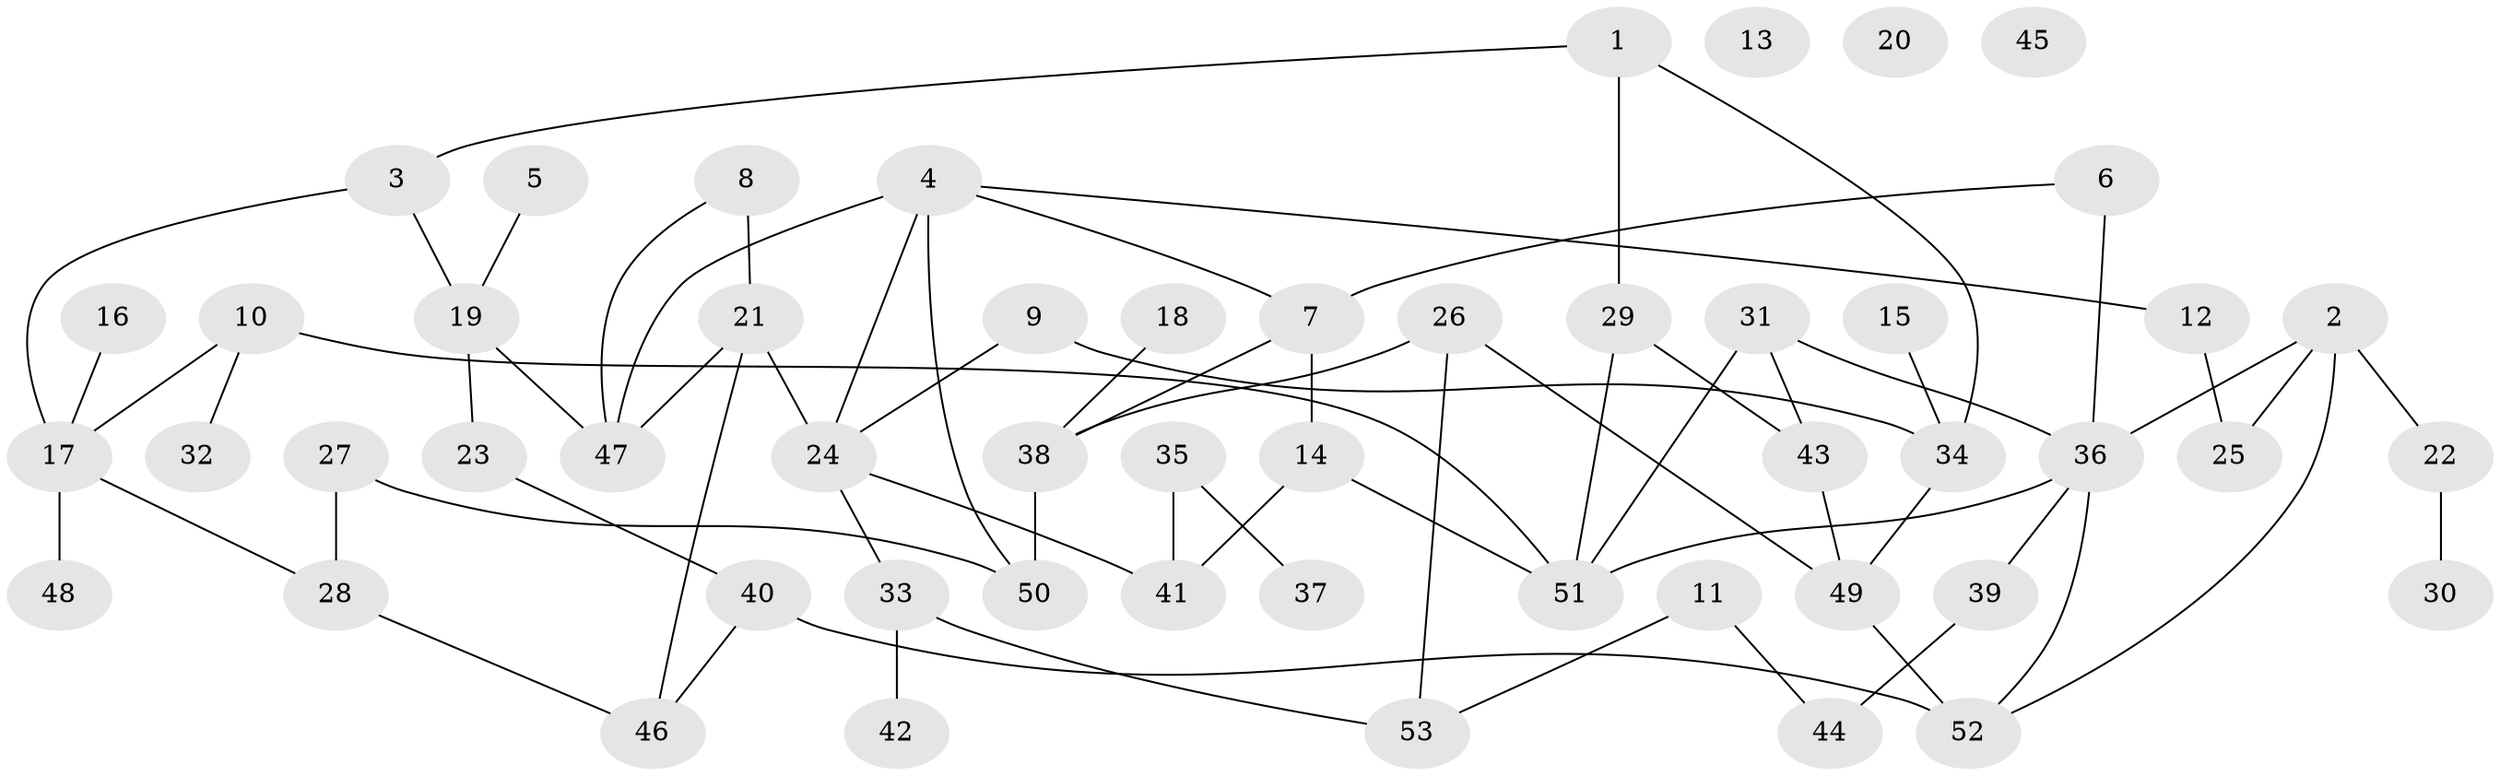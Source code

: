 // Generated by graph-tools (version 1.1) at 2025/12/03/09/25 04:12:55]
// undirected, 53 vertices, 70 edges
graph export_dot {
graph [start="1"]
  node [color=gray90,style=filled];
  1;
  2;
  3;
  4;
  5;
  6;
  7;
  8;
  9;
  10;
  11;
  12;
  13;
  14;
  15;
  16;
  17;
  18;
  19;
  20;
  21;
  22;
  23;
  24;
  25;
  26;
  27;
  28;
  29;
  30;
  31;
  32;
  33;
  34;
  35;
  36;
  37;
  38;
  39;
  40;
  41;
  42;
  43;
  44;
  45;
  46;
  47;
  48;
  49;
  50;
  51;
  52;
  53;
  1 -- 3;
  1 -- 29;
  1 -- 34;
  2 -- 22;
  2 -- 25;
  2 -- 36;
  2 -- 52;
  3 -- 17;
  3 -- 19;
  4 -- 7;
  4 -- 12;
  4 -- 24;
  4 -- 47;
  4 -- 50;
  5 -- 19;
  6 -- 7;
  6 -- 36;
  7 -- 14;
  7 -- 38;
  8 -- 21;
  8 -- 47;
  9 -- 24;
  9 -- 34;
  10 -- 17;
  10 -- 32;
  10 -- 51;
  11 -- 44;
  11 -- 53;
  12 -- 25;
  14 -- 41;
  14 -- 51;
  15 -- 34;
  16 -- 17;
  17 -- 28;
  17 -- 48;
  18 -- 38;
  19 -- 23;
  19 -- 47;
  21 -- 24;
  21 -- 46;
  21 -- 47;
  22 -- 30;
  23 -- 40;
  24 -- 33;
  24 -- 41;
  26 -- 38;
  26 -- 49;
  26 -- 53;
  27 -- 28;
  27 -- 50;
  28 -- 46;
  29 -- 43;
  29 -- 51;
  31 -- 36;
  31 -- 43;
  31 -- 51;
  33 -- 42;
  33 -- 53;
  34 -- 49;
  35 -- 37;
  35 -- 41;
  36 -- 39;
  36 -- 51;
  36 -- 52;
  38 -- 50;
  39 -- 44;
  40 -- 46;
  40 -- 52;
  43 -- 49;
  49 -- 52;
}
